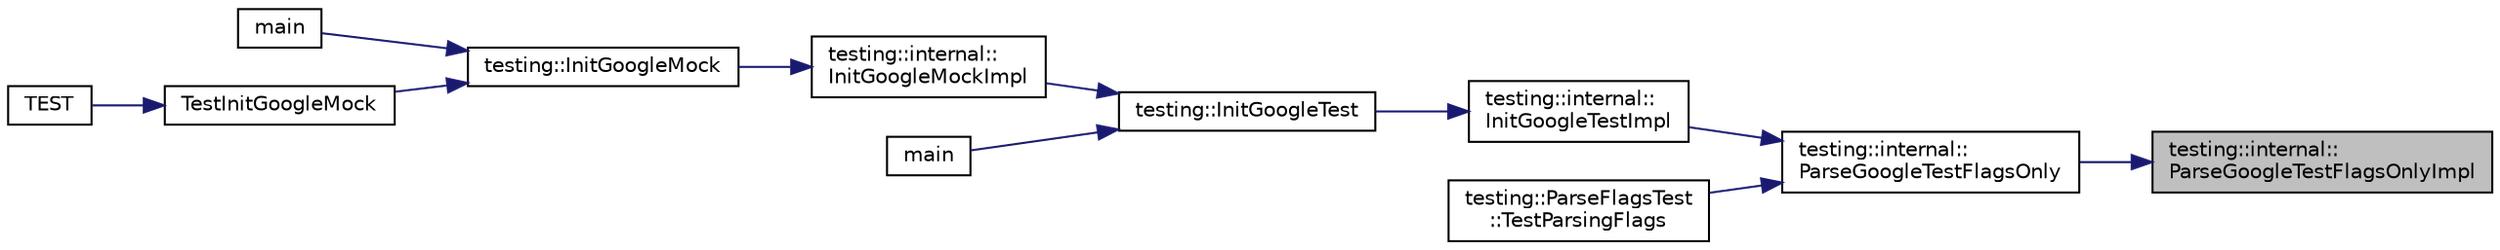 digraph "testing::internal::ParseGoogleTestFlagsOnlyImpl"
{
 // LATEX_PDF_SIZE
  bgcolor="transparent";
  edge [fontname="Helvetica",fontsize="10",labelfontname="Helvetica",labelfontsize="10"];
  node [fontname="Helvetica",fontsize="10",shape=record];
  rankdir="RL";
  Node1 [label="testing::internal::\lParseGoogleTestFlagsOnlyImpl",height=0.2,width=0.4,color="black", fillcolor="grey75", style="filled", fontcolor="black",tooltip=" "];
  Node1 -> Node2 [dir="back",color="midnightblue",fontsize="10",style="solid",fontname="Helvetica"];
  Node2 [label="testing::internal::\lParseGoogleTestFlagsOnly",height=0.2,width=0.4,color="black",URL="$namespacetesting_1_1internal.html#a472880afbcc592a41e3d623e2dec8412",tooltip=" "];
  Node2 -> Node3 [dir="back",color="midnightblue",fontsize="10",style="solid",fontname="Helvetica"];
  Node3 [label="testing::internal::\lInitGoogleTestImpl",height=0.2,width=0.4,color="black",URL="$namespacetesting_1_1internal.html#ac3c6fa93391768aa91c6238b31aaeeb5",tooltip=" "];
  Node3 -> Node4 [dir="back",color="midnightblue",fontsize="10",style="solid",fontname="Helvetica"];
  Node4 [label="testing::InitGoogleTest",height=0.2,width=0.4,color="black",URL="$namespacetesting.html#afd726ae08c9bd16dc52f78c822d9946b",tooltip=" "];
  Node4 -> Node5 [dir="back",color="midnightblue",fontsize="10",style="solid",fontname="Helvetica"];
  Node5 [label="testing::internal::\lInitGoogleMockImpl",height=0.2,width=0.4,color="black",URL="$namespacetesting_1_1internal.html#a3823844199df88af9493026031cf7744",tooltip=" "];
  Node5 -> Node6 [dir="back",color="midnightblue",fontsize="10",style="solid",fontname="Helvetica"];
  Node6 [label="testing::InitGoogleMock",height=0.2,width=0.4,color="black",URL="$namespacetesting.html#a32b1c6db9ba5133ccabfa67616b3c041",tooltip=" "];
  Node6 -> Node7 [dir="back",color="midnightblue",fontsize="10",style="solid",fontname="Helvetica"];
  Node7 [label="main",height=0.2,width=0.4,color="black",URL="$gmock__main_8cc.html#a7f83bdc516d2cb86e20235d94ddf055a",tooltip=" "];
  Node6 -> Node8 [dir="back",color="midnightblue",fontsize="10",style="solid",fontname="Helvetica"];
  Node8 [label="TestInitGoogleMock",height=0.2,width=0.4,color="black",URL="$gmock__test_8cc.html#ac9c8ae8722c330d47f75dee43fb8ab78",tooltip=" "];
  Node8 -> Node9 [dir="back",color="midnightblue",fontsize="10",style="solid",fontname="Helvetica"];
  Node9 [label="TEST",height=0.2,width=0.4,color="black",URL="$gmock__test_8cc.html#a7c86c6c98b72e903135c1b01370a13f3",tooltip=" "];
  Node4 -> Node10 [dir="back",color="midnightblue",fontsize="10",style="solid",fontname="Helvetica"];
  Node10 [label="main",height=0.2,width=0.4,color="black",URL="$test_2main_8cpp.html#a3c04138a5bfe5d72780bb7e82a18e627",tooltip=" "];
  Node2 -> Node11 [dir="back",color="midnightblue",fontsize="10",style="solid",fontname="Helvetica"];
  Node11 [label="testing::ParseFlagsTest\l::TestParsingFlags",height=0.2,width=0.4,color="black",URL="$classtesting_1_1ParseFlagsTest.html#ad769e5f5a71939c3a9ad853b415fa9d2",tooltip=" "];
}
